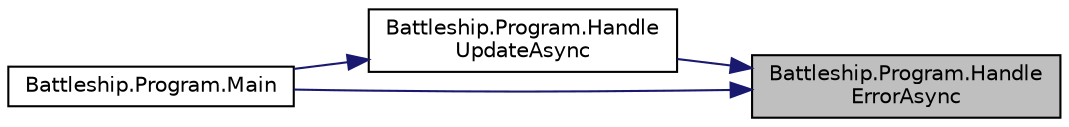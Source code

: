 digraph "Battleship.Program.HandleErrorAsync"
{
 // INTERACTIVE_SVG=YES
 // LATEX_PDF_SIZE
  edge [fontname="Helvetica",fontsize="10",labelfontname="Helvetica",labelfontsize="10"];
  node [fontname="Helvetica",fontsize="10",shape=record];
  rankdir="RL";
  Node1 [label="Battleship.Program.Handle\lErrorAsync",height=0.2,width=0.4,color="black", fillcolor="grey75", style="filled", fontcolor="black",tooltip="Manejo de excepciones. Por ahora simplemente la imprimimos en la consola."];
  Node1 -> Node2 [dir="back",color="midnightblue",fontsize="10",style="solid",fontname="Helvetica"];
  Node2 [label="Battleship.Program.Handle\lUpdateAsync",height=0.2,width=0.4,color="black", fillcolor="white", style="filled",URL="$classBattleship_1_1Program.html#a304978d85ecc4a66e33bcc4031d2ec89",tooltip="Maneja las actualizaciones del bot (todo lo que llega), incluyendo mensajes, ediciones de mensajes,..."];
  Node2 -> Node3 [dir="back",color="midnightblue",fontsize="10",style="solid",fontname="Helvetica"];
  Node3 [label="Battleship.Program.Main",height=0.2,width=0.4,color="black", fillcolor="white", style="filled",URL="$classBattleship_1_1Program.html#a634e813108afef8c53fb86c0c3bbf577",tooltip="Punto de entrada al programa."];
  Node1 -> Node3 [dir="back",color="midnightblue",fontsize="10",style="solid",fontname="Helvetica"];
}
